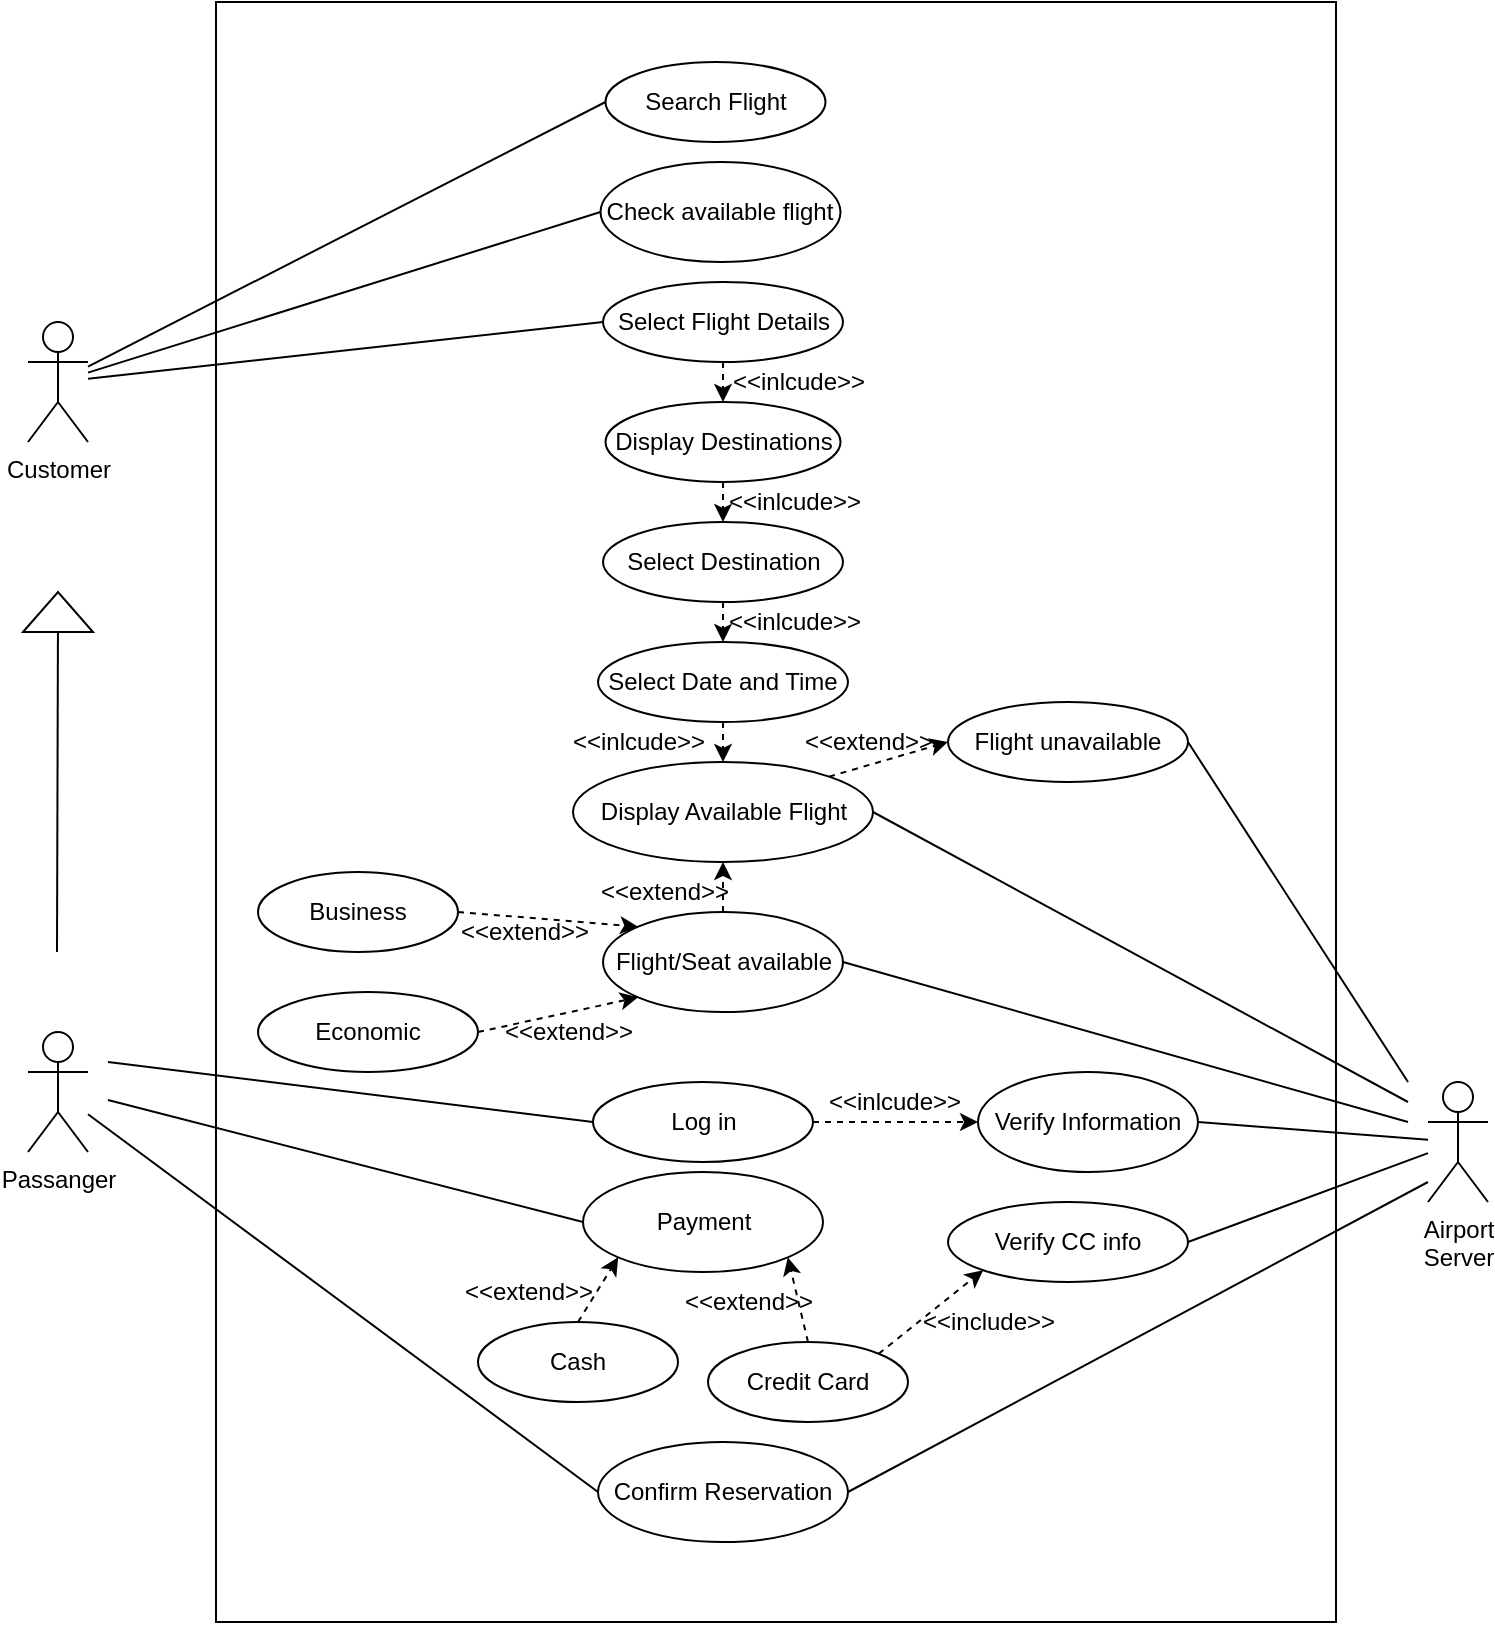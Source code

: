<mxfile version="13.9.9" type="device"><diagram id="ojduSmzcwmxwPkpWGYc-" name="Page-1"><mxGraphModel dx="1447" dy="867" grid="1" gridSize="10" guides="1" tooltips="1" connect="1" arrows="1" fold="1" page="1" pageScale="1" pageWidth="827" pageHeight="1169" math="0" shadow="0"><root><mxCell id="0"/><mxCell id="1" parent="0"/><mxCell id="hhIgMnckf2WfDlHv-K2Z-35" value="" style="whiteSpace=wrap;html=1;fillColor=none;" parent="1" vertex="1"><mxGeometry x="134" y="80" width="560" height="810" as="geometry"/></mxCell><mxCell id="rE25hKhIcBUWzmbxG3Yk-23" style="rounded=0;orthogonalLoop=1;jettySize=auto;html=1;exitX=0;exitY=0.5;exitDx=0;exitDy=0;endArrow=none;endFill=0;" parent="1" source="rE25hKhIcBUWzmbxG3Yk-2" target="rE25hKhIcBUWzmbxG3Yk-22" edge="1"><mxGeometry relative="1" as="geometry"/></mxCell><mxCell id="rE25hKhIcBUWzmbxG3Yk-2" value="Search Flight" style="ellipse;whiteSpace=wrap;html=1;" parent="1" vertex="1"><mxGeometry x="328.75" y="110" width="110" height="40" as="geometry"/></mxCell><mxCell id="dB3lihQaBPd8Utzc-rKA-4" style="edgeStyle=none;rounded=0;orthogonalLoop=1;jettySize=auto;html=1;exitX=0;exitY=0.5;exitDx=0;exitDy=0;endArrow=none;endFill=0;" edge="1" parent="1" source="rE25hKhIcBUWzmbxG3Yk-3" target="rE25hKhIcBUWzmbxG3Yk-22"><mxGeometry relative="1" as="geometry"/></mxCell><mxCell id="dB3lihQaBPd8Utzc-rKA-5" style="edgeStyle=none;rounded=0;orthogonalLoop=1;jettySize=auto;html=1;exitX=0.5;exitY=1;exitDx=0;exitDy=0;entryX=0.5;entryY=0;entryDx=0;entryDy=0;endArrow=classic;endFill=1;dashed=1;" edge="1" parent="1" source="rE25hKhIcBUWzmbxG3Yk-3" target="rE25hKhIcBUWzmbxG3Yk-4"><mxGeometry relative="1" as="geometry"/></mxCell><mxCell id="rE25hKhIcBUWzmbxG3Yk-3" value="Select Flight Details" style="ellipse;whiteSpace=wrap;html=1;" parent="1" vertex="1"><mxGeometry x="327.5" y="220" width="120" height="40" as="geometry"/></mxCell><mxCell id="rE25hKhIcBUWzmbxG3Yk-30" style="edgeStyle=none;rounded=0;orthogonalLoop=1;jettySize=auto;html=1;exitX=0.5;exitY=1;exitDx=0;exitDy=0;entryX=0.5;entryY=0;entryDx=0;entryDy=0;dashed=1;" parent="1" source="rE25hKhIcBUWzmbxG3Yk-4" target="rE25hKhIcBUWzmbxG3Yk-6" edge="1"><mxGeometry relative="1" as="geometry"/></mxCell><mxCell id="rE25hKhIcBUWzmbxG3Yk-4" value="Display Destinations" style="ellipse;whiteSpace=wrap;html=1;" parent="1" vertex="1"><mxGeometry x="328.75" y="280" width="117.5" height="40" as="geometry"/></mxCell><mxCell id="rE25hKhIcBUWzmbxG3Yk-31" style="edgeStyle=none;rounded=0;orthogonalLoop=1;jettySize=auto;html=1;exitX=0.5;exitY=1;exitDx=0;exitDy=0;entryX=0.5;entryY=0;entryDx=0;entryDy=0;dashed=1;" parent="1" source="rE25hKhIcBUWzmbxG3Yk-6" target="rE25hKhIcBUWzmbxG3Yk-7" edge="1"><mxGeometry relative="1" as="geometry"/></mxCell><mxCell id="rE25hKhIcBUWzmbxG3Yk-6" value="Select Destination" style="ellipse;whiteSpace=wrap;html=1;" parent="1" vertex="1"><mxGeometry x="327.5" y="340" width="120" height="40" as="geometry"/></mxCell><mxCell id="dB3lihQaBPd8Utzc-rKA-6" style="edgeStyle=none;rounded=0;orthogonalLoop=1;jettySize=auto;html=1;exitX=0.5;exitY=1;exitDx=0;exitDy=0;entryX=0.5;entryY=0;entryDx=0;entryDy=0;dashed=1;endArrow=classic;endFill=1;" edge="1" parent="1" source="rE25hKhIcBUWzmbxG3Yk-7" target="rE25hKhIcBUWzmbxG3Yk-8"><mxGeometry relative="1" as="geometry"/></mxCell><mxCell id="rE25hKhIcBUWzmbxG3Yk-7" value="Select Date and Time" style="ellipse;whiteSpace=wrap;html=1;" parent="1" vertex="1"><mxGeometry x="325" y="400" width="125" height="40" as="geometry"/></mxCell><mxCell id="rE25hKhIcBUWzmbxG3Yk-33" style="edgeStyle=none;rounded=0;orthogonalLoop=1;jettySize=auto;html=1;exitX=0.5;exitY=0;exitDx=0;exitDy=0;entryX=0.5;entryY=1;entryDx=0;entryDy=0;dashed=1;" parent="1" source="rE25hKhIcBUWzmbxG3Yk-9" target="rE25hKhIcBUWzmbxG3Yk-8" edge="1"><mxGeometry relative="1" as="geometry"/></mxCell><mxCell id="hhIgMnckf2WfDlHv-K2Z-34" style="edgeStyle=none;rounded=0;orthogonalLoop=1;jettySize=auto;html=1;exitX=1;exitY=0.5;exitDx=0;exitDy=0;endArrow=none;endFill=0;" parent="1" source="rE25hKhIcBUWzmbxG3Yk-8" edge="1"><mxGeometry relative="1" as="geometry"><mxPoint x="730" y="630" as="targetPoint"/></mxGeometry></mxCell><mxCell id="dB3lihQaBPd8Utzc-rKA-8" style="edgeStyle=none;rounded=0;orthogonalLoop=1;jettySize=auto;html=1;exitX=1;exitY=0;exitDx=0;exitDy=0;entryX=0;entryY=0.5;entryDx=0;entryDy=0;dashed=1;endArrow=classic;endFill=1;" edge="1" parent="1" source="rE25hKhIcBUWzmbxG3Yk-8" target="dB3lihQaBPd8Utzc-rKA-7"><mxGeometry relative="1" as="geometry"/></mxCell><mxCell id="rE25hKhIcBUWzmbxG3Yk-8" value="Display Available Flight" style="ellipse;whiteSpace=wrap;html=1;" parent="1" vertex="1"><mxGeometry x="312.5" y="460" width="150" height="50" as="geometry"/></mxCell><mxCell id="dB3lihQaBPd8Utzc-rKA-13" style="edgeStyle=none;rounded=0;orthogonalLoop=1;jettySize=auto;html=1;entryX=1;entryY=0.5;entryDx=0;entryDy=0;endArrow=none;endFill=0;" edge="1" parent="1" target="rE25hKhIcBUWzmbxG3Yk-9"><mxGeometry relative="1" as="geometry"><mxPoint x="730" y="640" as="sourcePoint"/></mxGeometry></mxCell><mxCell id="rE25hKhIcBUWzmbxG3Yk-9" value="Flight/Seat available" style="ellipse;whiteSpace=wrap;html=1;" parent="1" vertex="1"><mxGeometry x="327.5" y="535" width="120" height="50" as="geometry"/></mxCell><mxCell id="rE25hKhIcBUWzmbxG3Yk-25" style="rounded=0;orthogonalLoop=1;jettySize=auto;html=1;exitX=0;exitY=0.5;exitDx=0;exitDy=0;endArrow=none;endFill=0;" parent="1" source="rE25hKhIcBUWzmbxG3Yk-11" edge="1"><mxGeometry relative="1" as="geometry"><mxPoint x="80" y="610" as="targetPoint"/></mxGeometry></mxCell><mxCell id="hhIgMnckf2WfDlHv-K2Z-20" style="edgeStyle=none;rounded=0;orthogonalLoop=1;jettySize=auto;html=1;exitX=1;exitY=0.5;exitDx=0;exitDy=0;entryX=0;entryY=0.5;entryDx=0;entryDy=0;dashed=1;endArrow=classic;endFill=1;" parent="1" source="rE25hKhIcBUWzmbxG3Yk-11" target="rE25hKhIcBUWzmbxG3Yk-12" edge="1"><mxGeometry relative="1" as="geometry"/></mxCell><mxCell id="rE25hKhIcBUWzmbxG3Yk-11" value="Log in" style="ellipse;whiteSpace=wrap;html=1;" parent="1" vertex="1"><mxGeometry x="322.5" y="620" width="110" height="40" as="geometry"/></mxCell><mxCell id="hhIgMnckf2WfDlHv-K2Z-23" style="edgeStyle=none;rounded=0;orthogonalLoop=1;jettySize=auto;html=1;exitX=1;exitY=0.5;exitDx=0;exitDy=0;endArrow=none;endFill=0;" parent="1" source="rE25hKhIcBUWzmbxG3Yk-12" target="hhIgMnckf2WfDlHv-K2Z-5" edge="1"><mxGeometry relative="1" as="geometry"/></mxCell><mxCell id="rE25hKhIcBUWzmbxG3Yk-12" value="Verify Information" style="ellipse;whiteSpace=wrap;html=1;" parent="1" vertex="1"><mxGeometry x="515" y="615" width="110" height="50" as="geometry"/></mxCell><mxCell id="rE25hKhIcBUWzmbxG3Yk-26" style="rounded=0;orthogonalLoop=1;jettySize=auto;html=1;exitX=0;exitY=0.5;exitDx=0;exitDy=0;endArrow=none;endFill=0;" parent="1" source="rE25hKhIcBUWzmbxG3Yk-13" edge="1"><mxGeometry relative="1" as="geometry"><mxPoint x="80" y="629" as="targetPoint"/></mxGeometry></mxCell><mxCell id="hhIgMnckf2WfDlHv-K2Z-24" style="edgeStyle=none;rounded=0;orthogonalLoop=1;jettySize=auto;html=1;exitX=0.5;exitY=0;exitDx=0;exitDy=0;entryX=0;entryY=1;entryDx=0;entryDy=0;endArrow=classic;endFill=1;dashed=1;verticalAlign=middle;" parent="1" source="rE25hKhIcBUWzmbxG3Yk-15" target="rE25hKhIcBUWzmbxG3Yk-13" edge="1"><mxGeometry relative="1" as="geometry"/></mxCell><mxCell id="hhIgMnckf2WfDlHv-K2Z-25" style="edgeStyle=none;rounded=0;orthogonalLoop=1;jettySize=auto;html=1;exitX=0.5;exitY=0;exitDx=0;exitDy=0;entryX=1;entryY=1;entryDx=0;entryDy=0;dashed=1;endArrow=classic;endFill=1;verticalAlign=middle;" parent="1" source="rE25hKhIcBUWzmbxG3Yk-16" target="rE25hKhIcBUWzmbxG3Yk-13" edge="1"><mxGeometry relative="1" as="geometry"/></mxCell><mxCell id="rE25hKhIcBUWzmbxG3Yk-13" value="Payment" style="ellipse;whiteSpace=wrap;html=1;" parent="1" vertex="1"><mxGeometry x="317.5" y="665" width="120" height="50" as="geometry"/></mxCell><mxCell id="rE25hKhIcBUWzmbxG3Yk-15" value="Cash" style="ellipse;whiteSpace=wrap;html=1;" parent="1" vertex="1"><mxGeometry x="265" y="740" width="100" height="40" as="geometry"/></mxCell><mxCell id="hhIgMnckf2WfDlHv-K2Z-26" style="edgeStyle=none;rounded=0;orthogonalLoop=1;jettySize=auto;html=1;exitX=1;exitY=0;exitDx=0;exitDy=0;entryX=0;entryY=1;entryDx=0;entryDy=0;dashed=1;endArrow=classic;endFill=1;" parent="1" source="rE25hKhIcBUWzmbxG3Yk-16" target="rE25hKhIcBUWzmbxG3Yk-17" edge="1"><mxGeometry relative="1" as="geometry"/></mxCell><mxCell id="rE25hKhIcBUWzmbxG3Yk-16" value="Credit Card" style="ellipse;whiteSpace=wrap;html=1;" parent="1" vertex="1"><mxGeometry x="380" y="750" width="100" height="40" as="geometry"/></mxCell><mxCell id="hhIgMnckf2WfDlHv-K2Z-31" style="edgeStyle=none;rounded=0;orthogonalLoop=1;jettySize=auto;html=1;exitX=1;exitY=0.5;exitDx=0;exitDy=0;endArrow=none;endFill=0;" parent="1" source="rE25hKhIcBUWzmbxG3Yk-17" target="hhIgMnckf2WfDlHv-K2Z-5" edge="1"><mxGeometry relative="1" as="geometry"/></mxCell><mxCell id="rE25hKhIcBUWzmbxG3Yk-17" value="Verify CC info" style="ellipse;whiteSpace=wrap;html=1;" parent="1" vertex="1"><mxGeometry x="500" y="680" width="120" height="40" as="geometry"/></mxCell><mxCell id="rE25hKhIcBUWzmbxG3Yk-27" style="rounded=0;orthogonalLoop=1;jettySize=auto;html=1;exitX=0;exitY=0.5;exitDx=0;exitDy=0;endArrow=none;endFill=0;" parent="1" source="rE25hKhIcBUWzmbxG3Yk-18" target="rE25hKhIcBUWzmbxG3Yk-35" edge="1"><mxGeometry relative="1" as="geometry"><mxPoint x="90" y="560" as="targetPoint"/></mxGeometry></mxCell><mxCell id="hhIgMnckf2WfDlHv-K2Z-32" style="edgeStyle=none;rounded=0;orthogonalLoop=1;jettySize=auto;html=1;exitX=1;exitY=0.5;exitDx=0;exitDy=0;endArrow=none;endFill=0;" parent="1" source="rE25hKhIcBUWzmbxG3Yk-18" edge="1"><mxGeometry relative="1" as="geometry"><mxPoint x="740" y="670" as="targetPoint"/></mxGeometry></mxCell><mxCell id="rE25hKhIcBUWzmbxG3Yk-18" value="Confirm Reservation" style="ellipse;whiteSpace=wrap;html=1;" parent="1" vertex="1"><mxGeometry x="325" y="800" width="125" height="50" as="geometry"/></mxCell><mxCell id="rE25hKhIcBUWzmbxG3Yk-22" value="Customer" style="shape=umlActor;verticalLabelPosition=bottom;verticalAlign=top;html=1;outlineConnect=0;" parent="1" vertex="1"><mxGeometry x="40" y="240" width="30" height="60" as="geometry"/></mxCell><mxCell id="rE25hKhIcBUWzmbxG3Yk-35" value="Passanger" style="shape=umlActor;verticalLabelPosition=bottom;verticalAlign=top;html=1;outlineConnect=0;" parent="1" vertex="1"><mxGeometry x="40" y="595" width="30" height="60" as="geometry"/></mxCell><mxCell id="hhIgMnckf2WfDlHv-K2Z-16" style="edgeStyle=none;rounded=0;orthogonalLoop=1;jettySize=auto;html=1;exitX=1;exitY=0.5;exitDx=0;exitDy=0;entryX=0;entryY=0;entryDx=0;entryDy=0;dashed=1;endArrow=classic;endFill=1;" parent="1" source="hhIgMnckf2WfDlHv-K2Z-2" target="rE25hKhIcBUWzmbxG3Yk-9" edge="1"><mxGeometry relative="1" as="geometry"/></mxCell><mxCell id="hhIgMnckf2WfDlHv-K2Z-2" value="Business" style="ellipse;whiteSpace=wrap;html=1;" parent="1" vertex="1"><mxGeometry x="155" y="515" width="100" height="40" as="geometry"/></mxCell><mxCell id="hhIgMnckf2WfDlHv-K2Z-17" style="edgeStyle=none;rounded=0;orthogonalLoop=1;jettySize=auto;html=1;entryX=0;entryY=1;entryDx=0;entryDy=0;dashed=1;endArrow=classic;endFill=1;exitX=1;exitY=0.5;exitDx=0;exitDy=0;" parent="1" source="hhIgMnckf2WfDlHv-K2Z-3" target="rE25hKhIcBUWzmbxG3Yk-9" edge="1"><mxGeometry relative="1" as="geometry"><mxPoint x="260" y="600" as="sourcePoint"/></mxGeometry></mxCell><mxCell id="hhIgMnckf2WfDlHv-K2Z-3" value="Economic" style="ellipse;whiteSpace=wrap;html=1;" parent="1" vertex="1"><mxGeometry x="155" y="575" width="110" height="40" as="geometry"/></mxCell><mxCell id="hhIgMnckf2WfDlHv-K2Z-5" value="Airport&lt;br&gt;Server" style="shape=umlActor;verticalLabelPosition=bottom;verticalAlign=top;html=1;outlineConnect=0;" parent="1" vertex="1"><mxGeometry x="740" y="620" width="30" height="60" as="geometry"/></mxCell><mxCell id="hhIgMnckf2WfDlHv-K2Z-9" value="&amp;lt;&amp;lt;extend&amp;gt;&amp;gt;" style="text;html=1;align=center;verticalAlign=middle;resizable=0;points=[];autosize=1;" parent="1" vertex="1"><mxGeometry x="247.5" y="535" width="80" height="20" as="geometry"/></mxCell><mxCell id="hhIgMnckf2WfDlHv-K2Z-11" value="&amp;lt;&amp;lt;inlcude&amp;gt;&amp;gt;" style="text;html=1;align=center;verticalAlign=middle;resizable=0;points=[];autosize=1;" parent="1" vertex="1"><mxGeometry x="382.5" y="320" width="80" height="20" as="geometry"/></mxCell><mxCell id="hhIgMnckf2WfDlHv-K2Z-12" value="&amp;lt;&amp;lt;inlcude&amp;gt;&amp;gt;" style="text;html=1;align=center;verticalAlign=middle;resizable=0;points=[];autosize=1;" parent="1" vertex="1"><mxGeometry x="382.5" y="380" width="80" height="20" as="geometry"/></mxCell><mxCell id="hhIgMnckf2WfDlHv-K2Z-13" value="&amp;lt;&amp;lt;inlcude&amp;gt;&amp;gt;" style="text;html=1;align=center;verticalAlign=middle;resizable=0;points=[];autosize=1;" parent="1" vertex="1"><mxGeometry x="385" y="260" width="80" height="20" as="geometry"/></mxCell><mxCell id="hhIgMnckf2WfDlHv-K2Z-14" value="&amp;lt;&amp;lt;extend&amp;gt;&amp;gt;" style="text;html=1;align=center;verticalAlign=middle;resizable=0;points=[];autosize=1;" parent="1" vertex="1"><mxGeometry x="317.5" y="515" width="80" height="20" as="geometry"/></mxCell><mxCell id="hhIgMnckf2WfDlHv-K2Z-19" value="&amp;lt;&amp;lt;extend&amp;gt;&amp;gt;" style="text;html=1;align=center;verticalAlign=middle;resizable=0;points=[];autosize=1;" parent="1" vertex="1"><mxGeometry x="270" y="584.5" width="80" height="20" as="geometry"/></mxCell><mxCell id="hhIgMnckf2WfDlHv-K2Z-22" value="&amp;lt;&amp;lt;inlcude&amp;gt;&amp;gt;" style="text;html=1;align=center;verticalAlign=middle;resizable=0;points=[];autosize=1;" parent="1" vertex="1"><mxGeometry x="432.5" y="620" width="80" height="20" as="geometry"/></mxCell><mxCell id="hhIgMnckf2WfDlHv-K2Z-28" value="&amp;lt;&amp;lt;extend&amp;gt;&amp;gt;" style="text;html=1;align=center;verticalAlign=middle;resizable=0;points=[];autosize=1;" parent="1" vertex="1"><mxGeometry x="250" y="715" width="80" height="20" as="geometry"/></mxCell><mxCell id="hhIgMnckf2WfDlHv-K2Z-29" value="&amp;lt;&amp;lt;extend&amp;gt;&amp;gt;" style="text;html=1;align=center;verticalAlign=middle;resizable=0;points=[];autosize=1;" parent="1" vertex="1"><mxGeometry x="360" y="720" width="80" height="20" as="geometry"/></mxCell><mxCell id="hhIgMnckf2WfDlHv-K2Z-30" value="&amp;lt;&amp;lt;include&amp;gt;&amp;gt;" style="text;html=1;align=center;verticalAlign=middle;resizable=0;points=[];autosize=1;" parent="1" vertex="1"><mxGeometry x="480" y="730" width="80" height="20" as="geometry"/></mxCell><mxCell id="dB3lihQaBPd8Utzc-rKA-3" style="edgeStyle=none;rounded=0;orthogonalLoop=1;jettySize=auto;html=1;exitX=0;exitY=0.5;exitDx=0;exitDy=0;endArrow=none;endFill=0;" edge="1" parent="1" source="dB3lihQaBPd8Utzc-rKA-1" target="rE25hKhIcBUWzmbxG3Yk-22"><mxGeometry relative="1" as="geometry"/></mxCell><mxCell id="dB3lihQaBPd8Utzc-rKA-1" value="Check available flight" style="ellipse;whiteSpace=wrap;html=1;" vertex="1" parent="1"><mxGeometry x="326.25" y="160" width="120" height="50" as="geometry"/></mxCell><mxCell id="dB3lihQaBPd8Utzc-rKA-12" style="edgeStyle=none;rounded=0;orthogonalLoop=1;jettySize=auto;html=1;entryX=1;entryY=0.5;entryDx=0;entryDy=0;endArrow=none;endFill=0;" edge="1" parent="1" target="dB3lihQaBPd8Utzc-rKA-7"><mxGeometry relative="1" as="geometry"><mxPoint x="730" y="620" as="sourcePoint"/></mxGeometry></mxCell><mxCell id="dB3lihQaBPd8Utzc-rKA-7" value="Flight unavailable" style="ellipse;whiteSpace=wrap;html=1;" vertex="1" parent="1"><mxGeometry x="500" y="430" width="120" height="40" as="geometry"/></mxCell><mxCell id="dB3lihQaBPd8Utzc-rKA-10" value="&amp;lt;&amp;lt;extend&amp;gt;&amp;gt;" style="text;html=1;align=center;verticalAlign=middle;resizable=0;points=[];autosize=1;" vertex="1" parent="1"><mxGeometry x="420" y="440" width="80" height="20" as="geometry"/></mxCell><mxCell id="dB3lihQaBPd8Utzc-rKA-11" value="&amp;lt;&amp;lt;inlcude&amp;gt;&amp;gt;" style="text;html=1;align=center;verticalAlign=middle;resizable=0;points=[];autosize=1;" vertex="1" parent="1"><mxGeometry x="305" y="440" width="80" height="20" as="geometry"/></mxCell><mxCell id="dB3lihQaBPd8Utzc-rKA-15" value="" style="endArrow=none;html=1;" edge="1" parent="1" target="dB3lihQaBPd8Utzc-rKA-16"><mxGeometry width="50" height="50" relative="1" as="geometry"><mxPoint x="54.5" y="555" as="sourcePoint"/><mxPoint x="52.5" y="365" as="targetPoint"/></mxGeometry></mxCell><mxCell id="dB3lihQaBPd8Utzc-rKA-16" value="" style="triangle;whiteSpace=wrap;html=1;direction=north;" vertex="1" parent="1"><mxGeometry x="37.5" y="375" width="35" height="20" as="geometry"/></mxCell></root></mxGraphModel></diagram></mxfile>